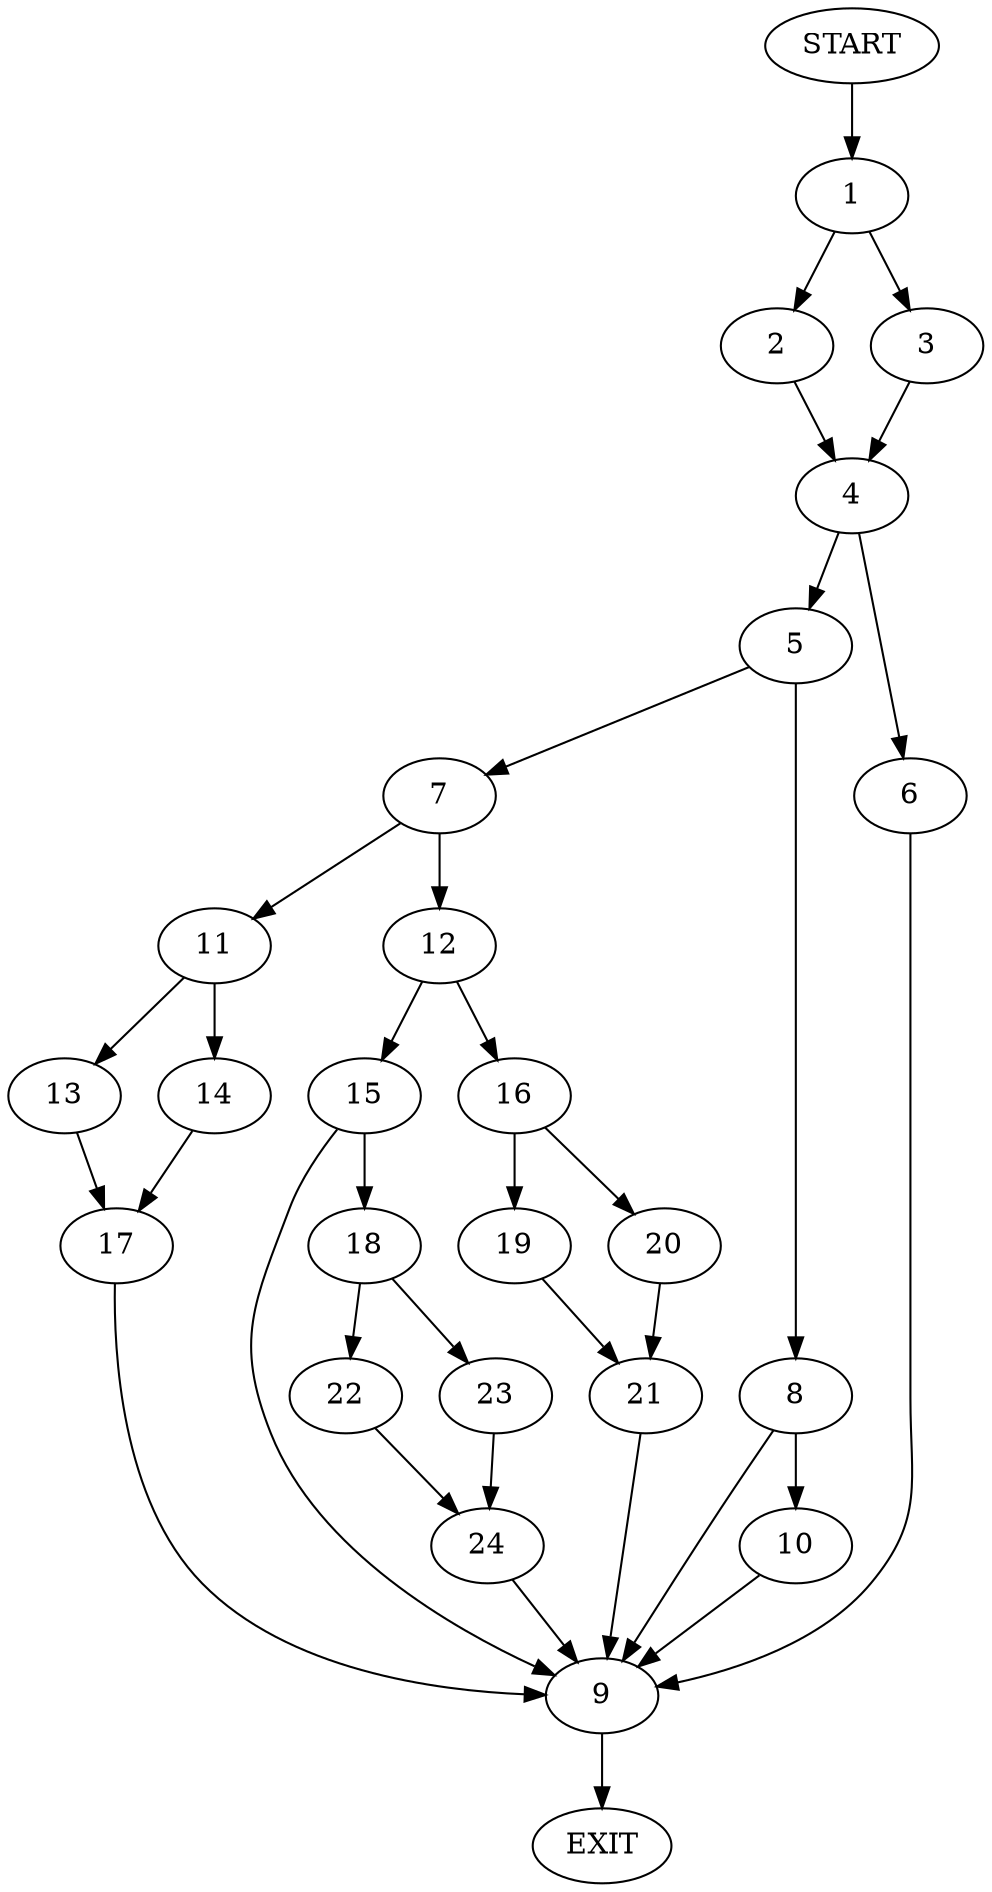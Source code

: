 digraph {
0 [label="START"]
25 [label="EXIT"]
0 -> 1
1 -> 2
1 -> 3
2 -> 4
3 -> 4
4 -> 5
4 -> 6
5 -> 7
5 -> 8
6 -> 9
9 -> 25
8 -> 9
8 -> 10
7 -> 11
7 -> 12
10 -> 9
11 -> 13
11 -> 14
12 -> 15
12 -> 16
13 -> 17
14 -> 17
17 -> 9
15 -> 9
15 -> 18
16 -> 19
16 -> 20
19 -> 21
20 -> 21
21 -> 9
18 -> 22
18 -> 23
22 -> 24
23 -> 24
24 -> 9
}
